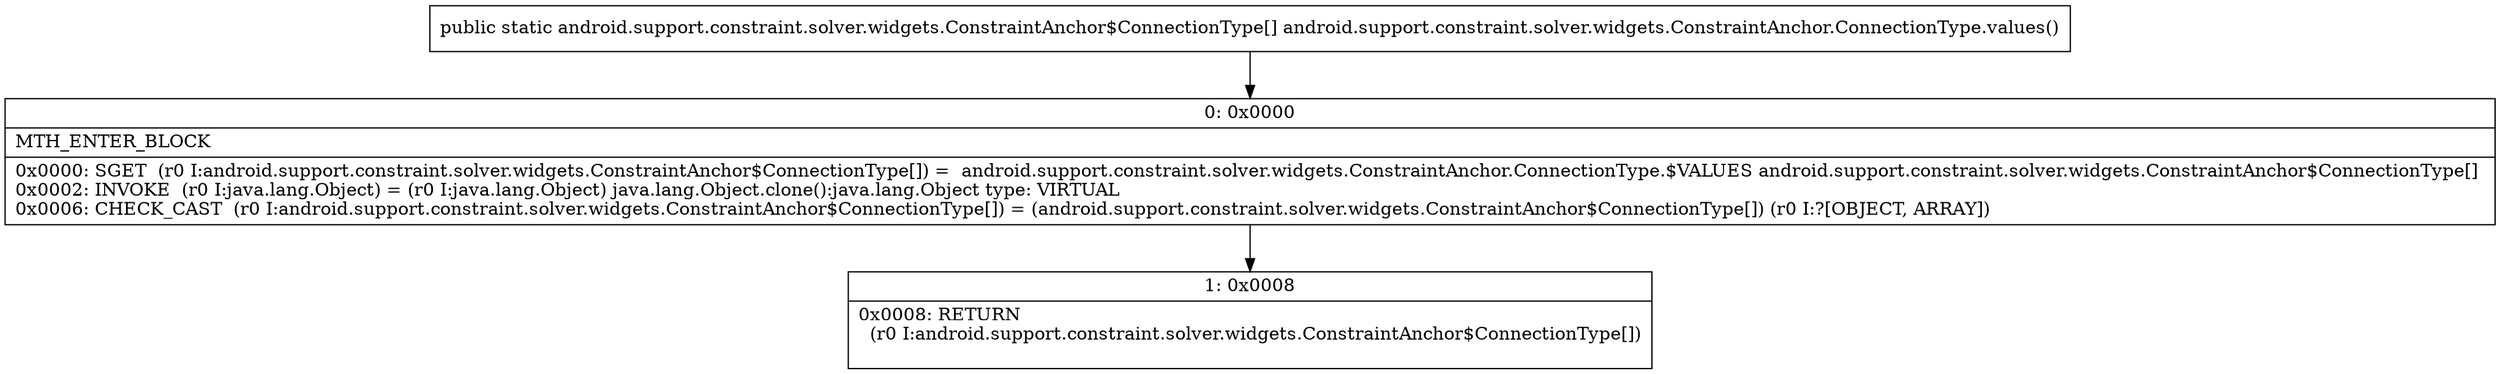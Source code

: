 digraph "CFG forandroid.support.constraint.solver.widgets.ConstraintAnchor.ConnectionType.values()[Landroid\/support\/constraint\/solver\/widgets\/ConstraintAnchor$ConnectionType;" {
Node_0 [shape=record,label="{0\:\ 0x0000|MTH_ENTER_BLOCK\l|0x0000: SGET  (r0 I:android.support.constraint.solver.widgets.ConstraintAnchor$ConnectionType[]) =  android.support.constraint.solver.widgets.ConstraintAnchor.ConnectionType.$VALUES android.support.constraint.solver.widgets.ConstraintAnchor$ConnectionType[] \l0x0002: INVOKE  (r0 I:java.lang.Object) = (r0 I:java.lang.Object) java.lang.Object.clone():java.lang.Object type: VIRTUAL \l0x0006: CHECK_CAST  (r0 I:android.support.constraint.solver.widgets.ConstraintAnchor$ConnectionType[]) = (android.support.constraint.solver.widgets.ConstraintAnchor$ConnectionType[]) (r0 I:?[OBJECT, ARRAY]) \l}"];
Node_1 [shape=record,label="{1\:\ 0x0008|0x0008: RETURN  \l  (r0 I:android.support.constraint.solver.widgets.ConstraintAnchor$ConnectionType[])\l \l}"];
MethodNode[shape=record,label="{public static android.support.constraint.solver.widgets.ConstraintAnchor$ConnectionType[] android.support.constraint.solver.widgets.ConstraintAnchor.ConnectionType.values() }"];
MethodNode -> Node_0;
Node_0 -> Node_1;
}

